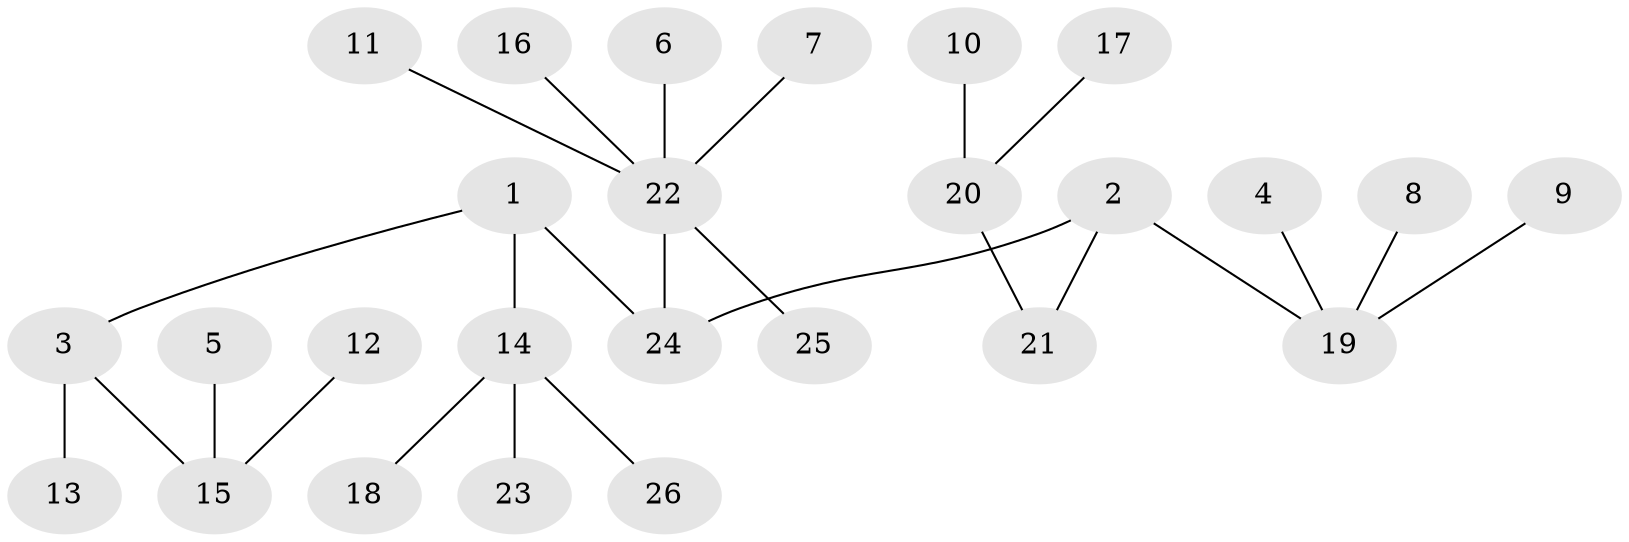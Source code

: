 // original degree distribution, {4: 0.07692307692307693, 3: 0.11538461538461539, 5: 0.019230769230769232, 1: 0.5192307692307693, 6: 0.038461538461538464, 2: 0.23076923076923078}
// Generated by graph-tools (version 1.1) at 2025/50/03/09/25 03:50:20]
// undirected, 26 vertices, 25 edges
graph export_dot {
graph [start="1"]
  node [color=gray90,style=filled];
  1;
  2;
  3;
  4;
  5;
  6;
  7;
  8;
  9;
  10;
  11;
  12;
  13;
  14;
  15;
  16;
  17;
  18;
  19;
  20;
  21;
  22;
  23;
  24;
  25;
  26;
  1 -- 3 [weight=1.0];
  1 -- 14 [weight=1.0];
  1 -- 24 [weight=1.0];
  2 -- 19 [weight=1.0];
  2 -- 21 [weight=1.0];
  2 -- 24 [weight=1.0];
  3 -- 13 [weight=1.0];
  3 -- 15 [weight=1.0];
  4 -- 19 [weight=1.0];
  5 -- 15 [weight=1.0];
  6 -- 22 [weight=1.0];
  7 -- 22 [weight=1.0];
  8 -- 19 [weight=1.0];
  9 -- 19 [weight=1.0];
  10 -- 20 [weight=1.0];
  11 -- 22 [weight=1.0];
  12 -- 15 [weight=1.0];
  14 -- 18 [weight=1.0];
  14 -- 23 [weight=1.0];
  14 -- 26 [weight=1.0];
  16 -- 22 [weight=1.0];
  17 -- 20 [weight=1.0];
  20 -- 21 [weight=1.0];
  22 -- 24 [weight=1.0];
  22 -- 25 [weight=1.0];
}

